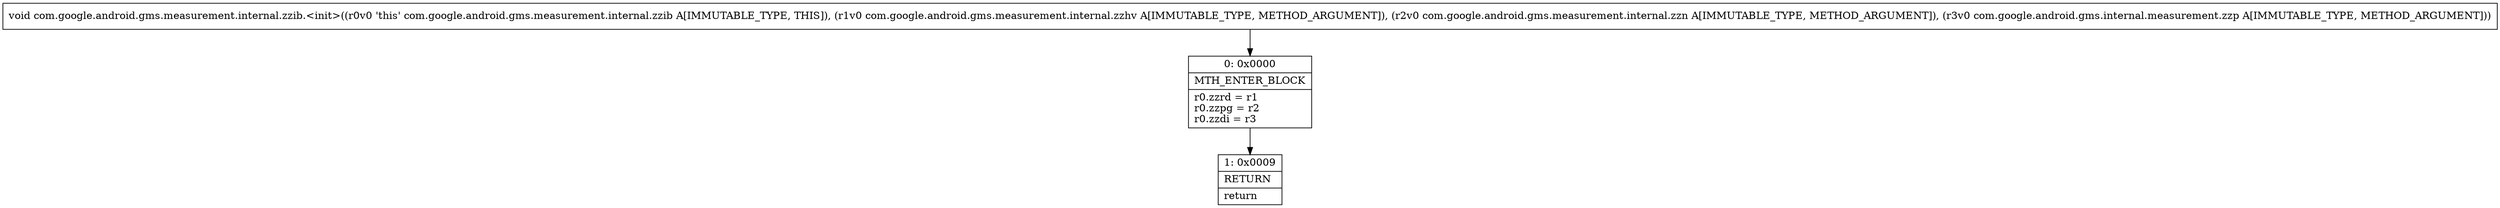 digraph "CFG forcom.google.android.gms.measurement.internal.zzib.\<init\>(Lcom\/google\/android\/gms\/measurement\/internal\/zzhv;Lcom\/google\/android\/gms\/measurement\/internal\/zzn;Lcom\/google\/android\/gms\/internal\/measurement\/zzp;)V" {
Node_0 [shape=record,label="{0\:\ 0x0000|MTH_ENTER_BLOCK\l|r0.zzrd = r1\lr0.zzpg = r2\lr0.zzdi = r3\l}"];
Node_1 [shape=record,label="{1\:\ 0x0009|RETURN\l|return\l}"];
MethodNode[shape=record,label="{void com.google.android.gms.measurement.internal.zzib.\<init\>((r0v0 'this' com.google.android.gms.measurement.internal.zzib A[IMMUTABLE_TYPE, THIS]), (r1v0 com.google.android.gms.measurement.internal.zzhv A[IMMUTABLE_TYPE, METHOD_ARGUMENT]), (r2v0 com.google.android.gms.measurement.internal.zzn A[IMMUTABLE_TYPE, METHOD_ARGUMENT]), (r3v0 com.google.android.gms.internal.measurement.zzp A[IMMUTABLE_TYPE, METHOD_ARGUMENT])) }"];
MethodNode -> Node_0;
Node_0 -> Node_1;
}

